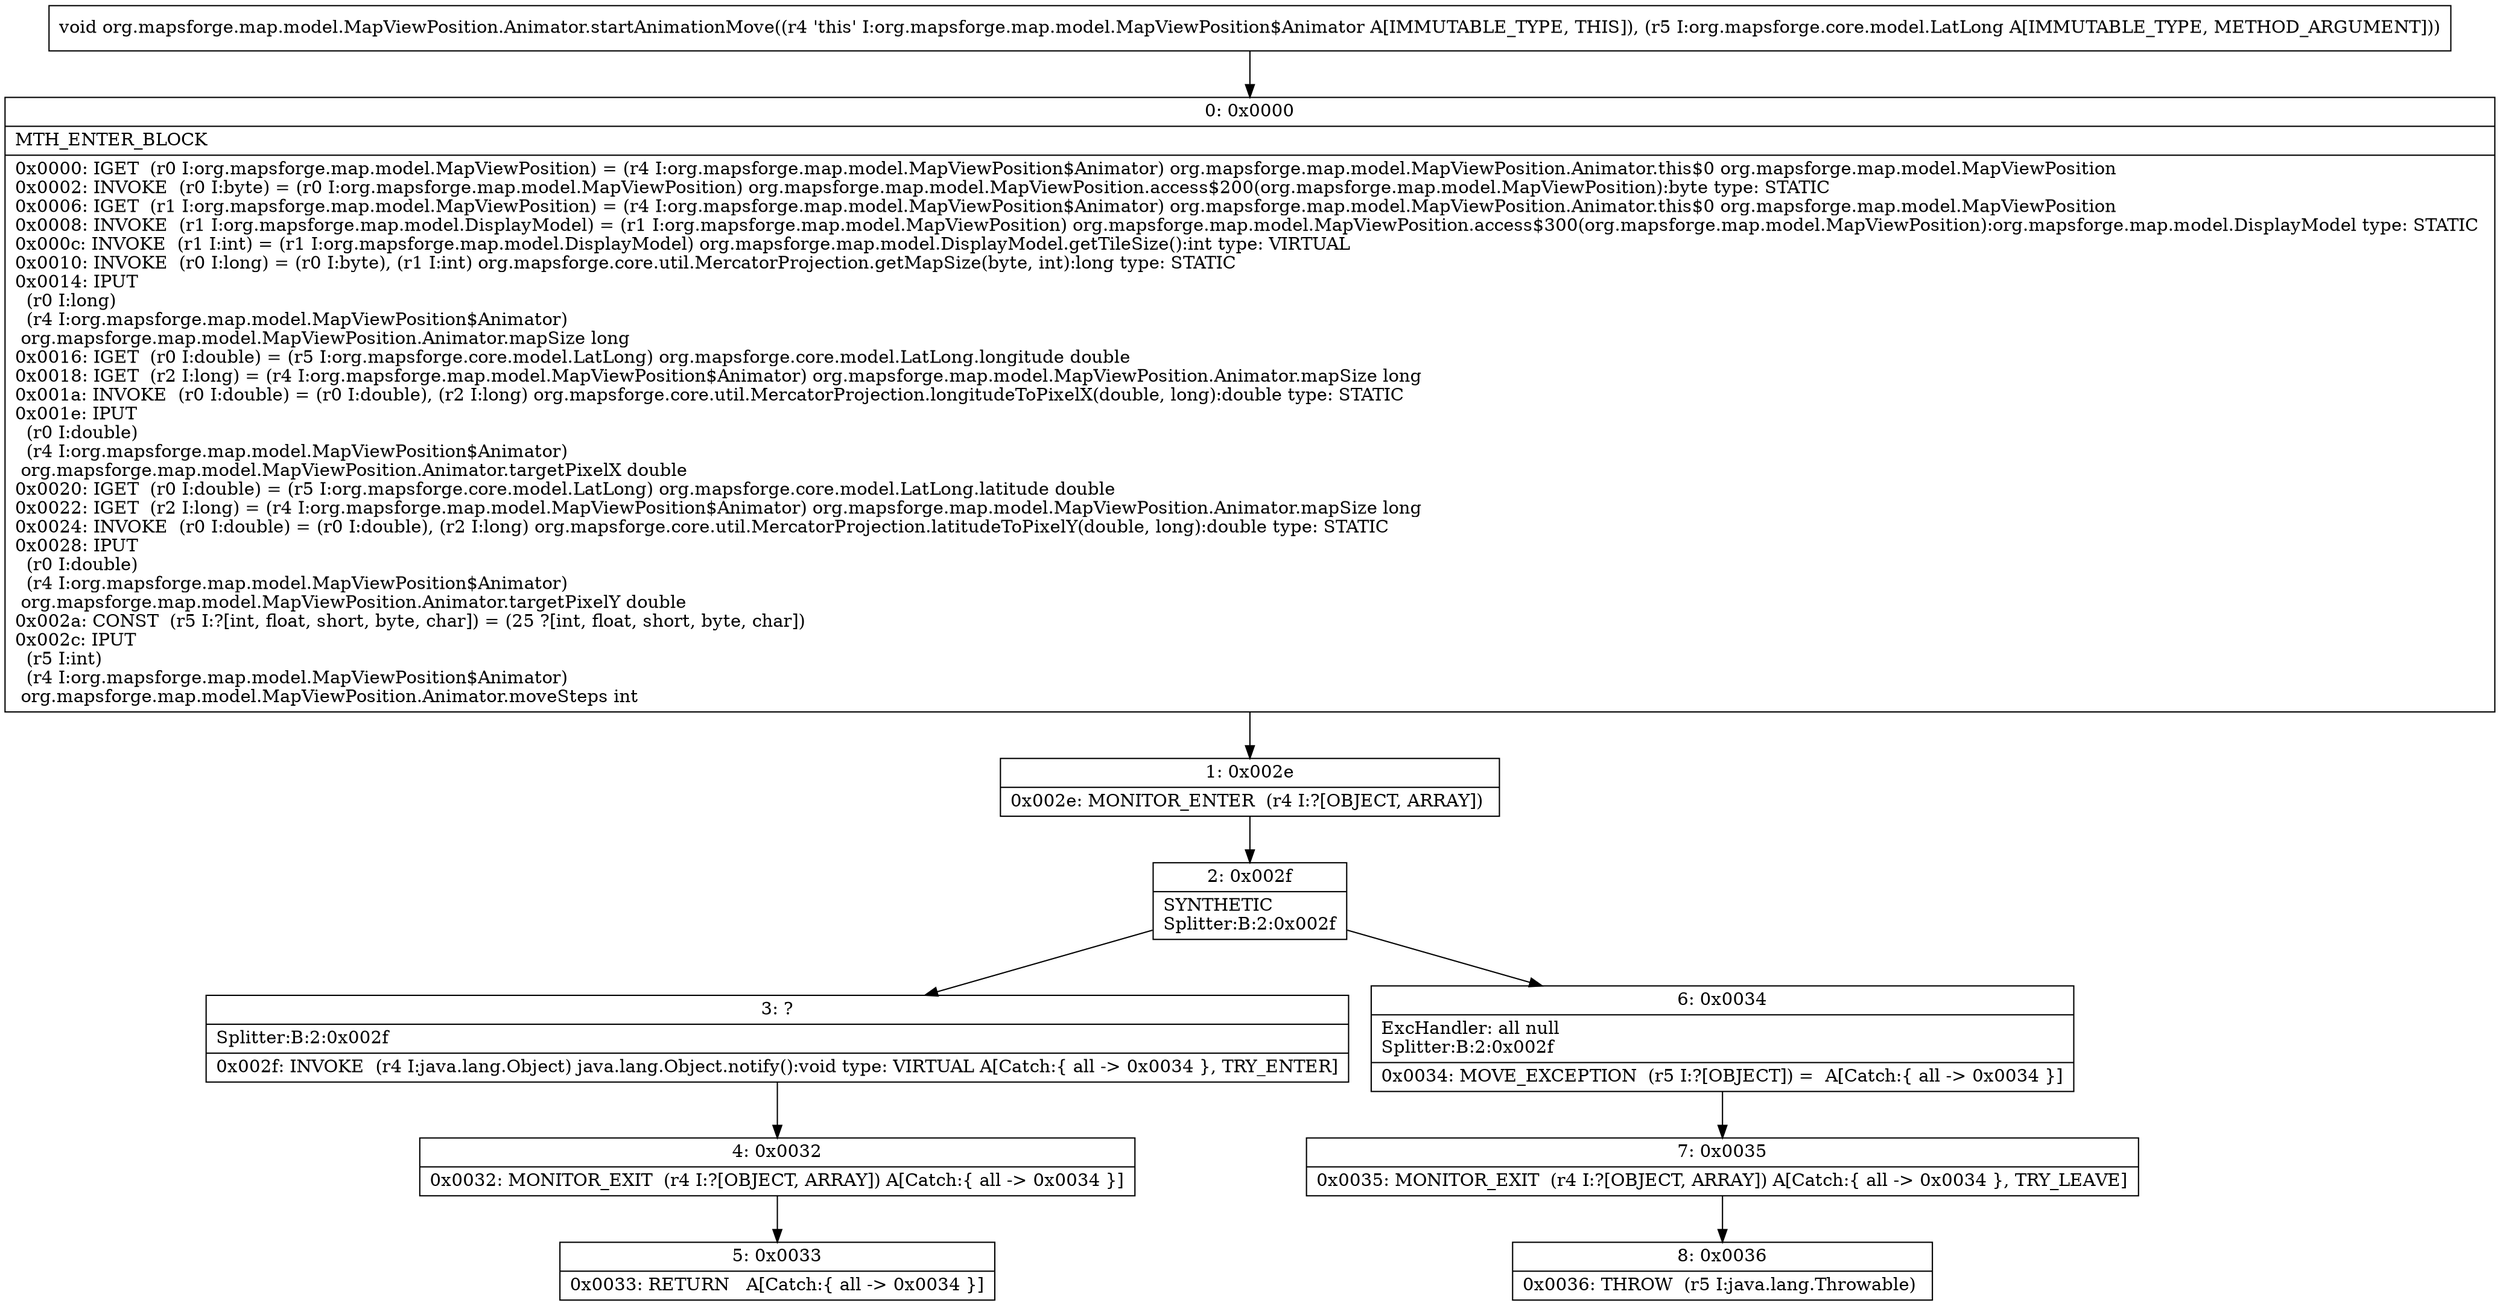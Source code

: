 digraph "CFG fororg.mapsforge.map.model.MapViewPosition.Animator.startAnimationMove(Lorg\/mapsforge\/core\/model\/LatLong;)V" {
Node_0 [shape=record,label="{0\:\ 0x0000|MTH_ENTER_BLOCK\l|0x0000: IGET  (r0 I:org.mapsforge.map.model.MapViewPosition) = (r4 I:org.mapsforge.map.model.MapViewPosition$Animator) org.mapsforge.map.model.MapViewPosition.Animator.this$0 org.mapsforge.map.model.MapViewPosition \l0x0002: INVOKE  (r0 I:byte) = (r0 I:org.mapsforge.map.model.MapViewPosition) org.mapsforge.map.model.MapViewPosition.access$200(org.mapsforge.map.model.MapViewPosition):byte type: STATIC \l0x0006: IGET  (r1 I:org.mapsforge.map.model.MapViewPosition) = (r4 I:org.mapsforge.map.model.MapViewPosition$Animator) org.mapsforge.map.model.MapViewPosition.Animator.this$0 org.mapsforge.map.model.MapViewPosition \l0x0008: INVOKE  (r1 I:org.mapsforge.map.model.DisplayModel) = (r1 I:org.mapsforge.map.model.MapViewPosition) org.mapsforge.map.model.MapViewPosition.access$300(org.mapsforge.map.model.MapViewPosition):org.mapsforge.map.model.DisplayModel type: STATIC \l0x000c: INVOKE  (r1 I:int) = (r1 I:org.mapsforge.map.model.DisplayModel) org.mapsforge.map.model.DisplayModel.getTileSize():int type: VIRTUAL \l0x0010: INVOKE  (r0 I:long) = (r0 I:byte), (r1 I:int) org.mapsforge.core.util.MercatorProjection.getMapSize(byte, int):long type: STATIC \l0x0014: IPUT  \l  (r0 I:long)\l  (r4 I:org.mapsforge.map.model.MapViewPosition$Animator)\l org.mapsforge.map.model.MapViewPosition.Animator.mapSize long \l0x0016: IGET  (r0 I:double) = (r5 I:org.mapsforge.core.model.LatLong) org.mapsforge.core.model.LatLong.longitude double \l0x0018: IGET  (r2 I:long) = (r4 I:org.mapsforge.map.model.MapViewPosition$Animator) org.mapsforge.map.model.MapViewPosition.Animator.mapSize long \l0x001a: INVOKE  (r0 I:double) = (r0 I:double), (r2 I:long) org.mapsforge.core.util.MercatorProjection.longitudeToPixelX(double, long):double type: STATIC \l0x001e: IPUT  \l  (r0 I:double)\l  (r4 I:org.mapsforge.map.model.MapViewPosition$Animator)\l org.mapsforge.map.model.MapViewPosition.Animator.targetPixelX double \l0x0020: IGET  (r0 I:double) = (r5 I:org.mapsforge.core.model.LatLong) org.mapsforge.core.model.LatLong.latitude double \l0x0022: IGET  (r2 I:long) = (r4 I:org.mapsforge.map.model.MapViewPosition$Animator) org.mapsforge.map.model.MapViewPosition.Animator.mapSize long \l0x0024: INVOKE  (r0 I:double) = (r0 I:double), (r2 I:long) org.mapsforge.core.util.MercatorProjection.latitudeToPixelY(double, long):double type: STATIC \l0x0028: IPUT  \l  (r0 I:double)\l  (r4 I:org.mapsforge.map.model.MapViewPosition$Animator)\l org.mapsforge.map.model.MapViewPosition.Animator.targetPixelY double \l0x002a: CONST  (r5 I:?[int, float, short, byte, char]) = (25 ?[int, float, short, byte, char]) \l0x002c: IPUT  \l  (r5 I:int)\l  (r4 I:org.mapsforge.map.model.MapViewPosition$Animator)\l org.mapsforge.map.model.MapViewPosition.Animator.moveSteps int \l}"];
Node_1 [shape=record,label="{1\:\ 0x002e|0x002e: MONITOR_ENTER  (r4 I:?[OBJECT, ARRAY]) \l}"];
Node_2 [shape=record,label="{2\:\ 0x002f|SYNTHETIC\lSplitter:B:2:0x002f\l}"];
Node_3 [shape=record,label="{3\:\ ?|Splitter:B:2:0x002f\l|0x002f: INVOKE  (r4 I:java.lang.Object) java.lang.Object.notify():void type: VIRTUAL A[Catch:\{ all \-\> 0x0034 \}, TRY_ENTER]\l}"];
Node_4 [shape=record,label="{4\:\ 0x0032|0x0032: MONITOR_EXIT  (r4 I:?[OBJECT, ARRAY]) A[Catch:\{ all \-\> 0x0034 \}]\l}"];
Node_5 [shape=record,label="{5\:\ 0x0033|0x0033: RETURN   A[Catch:\{ all \-\> 0x0034 \}]\l}"];
Node_6 [shape=record,label="{6\:\ 0x0034|ExcHandler: all null\lSplitter:B:2:0x002f\l|0x0034: MOVE_EXCEPTION  (r5 I:?[OBJECT]) =  A[Catch:\{ all \-\> 0x0034 \}]\l}"];
Node_7 [shape=record,label="{7\:\ 0x0035|0x0035: MONITOR_EXIT  (r4 I:?[OBJECT, ARRAY]) A[Catch:\{ all \-\> 0x0034 \}, TRY_LEAVE]\l}"];
Node_8 [shape=record,label="{8\:\ 0x0036|0x0036: THROW  (r5 I:java.lang.Throwable) \l}"];
MethodNode[shape=record,label="{void org.mapsforge.map.model.MapViewPosition.Animator.startAnimationMove((r4 'this' I:org.mapsforge.map.model.MapViewPosition$Animator A[IMMUTABLE_TYPE, THIS]), (r5 I:org.mapsforge.core.model.LatLong A[IMMUTABLE_TYPE, METHOD_ARGUMENT])) }"];
MethodNode -> Node_0;
Node_0 -> Node_1;
Node_1 -> Node_2;
Node_2 -> Node_3;
Node_2 -> Node_6;
Node_3 -> Node_4;
Node_4 -> Node_5;
Node_6 -> Node_7;
Node_7 -> Node_8;
}

